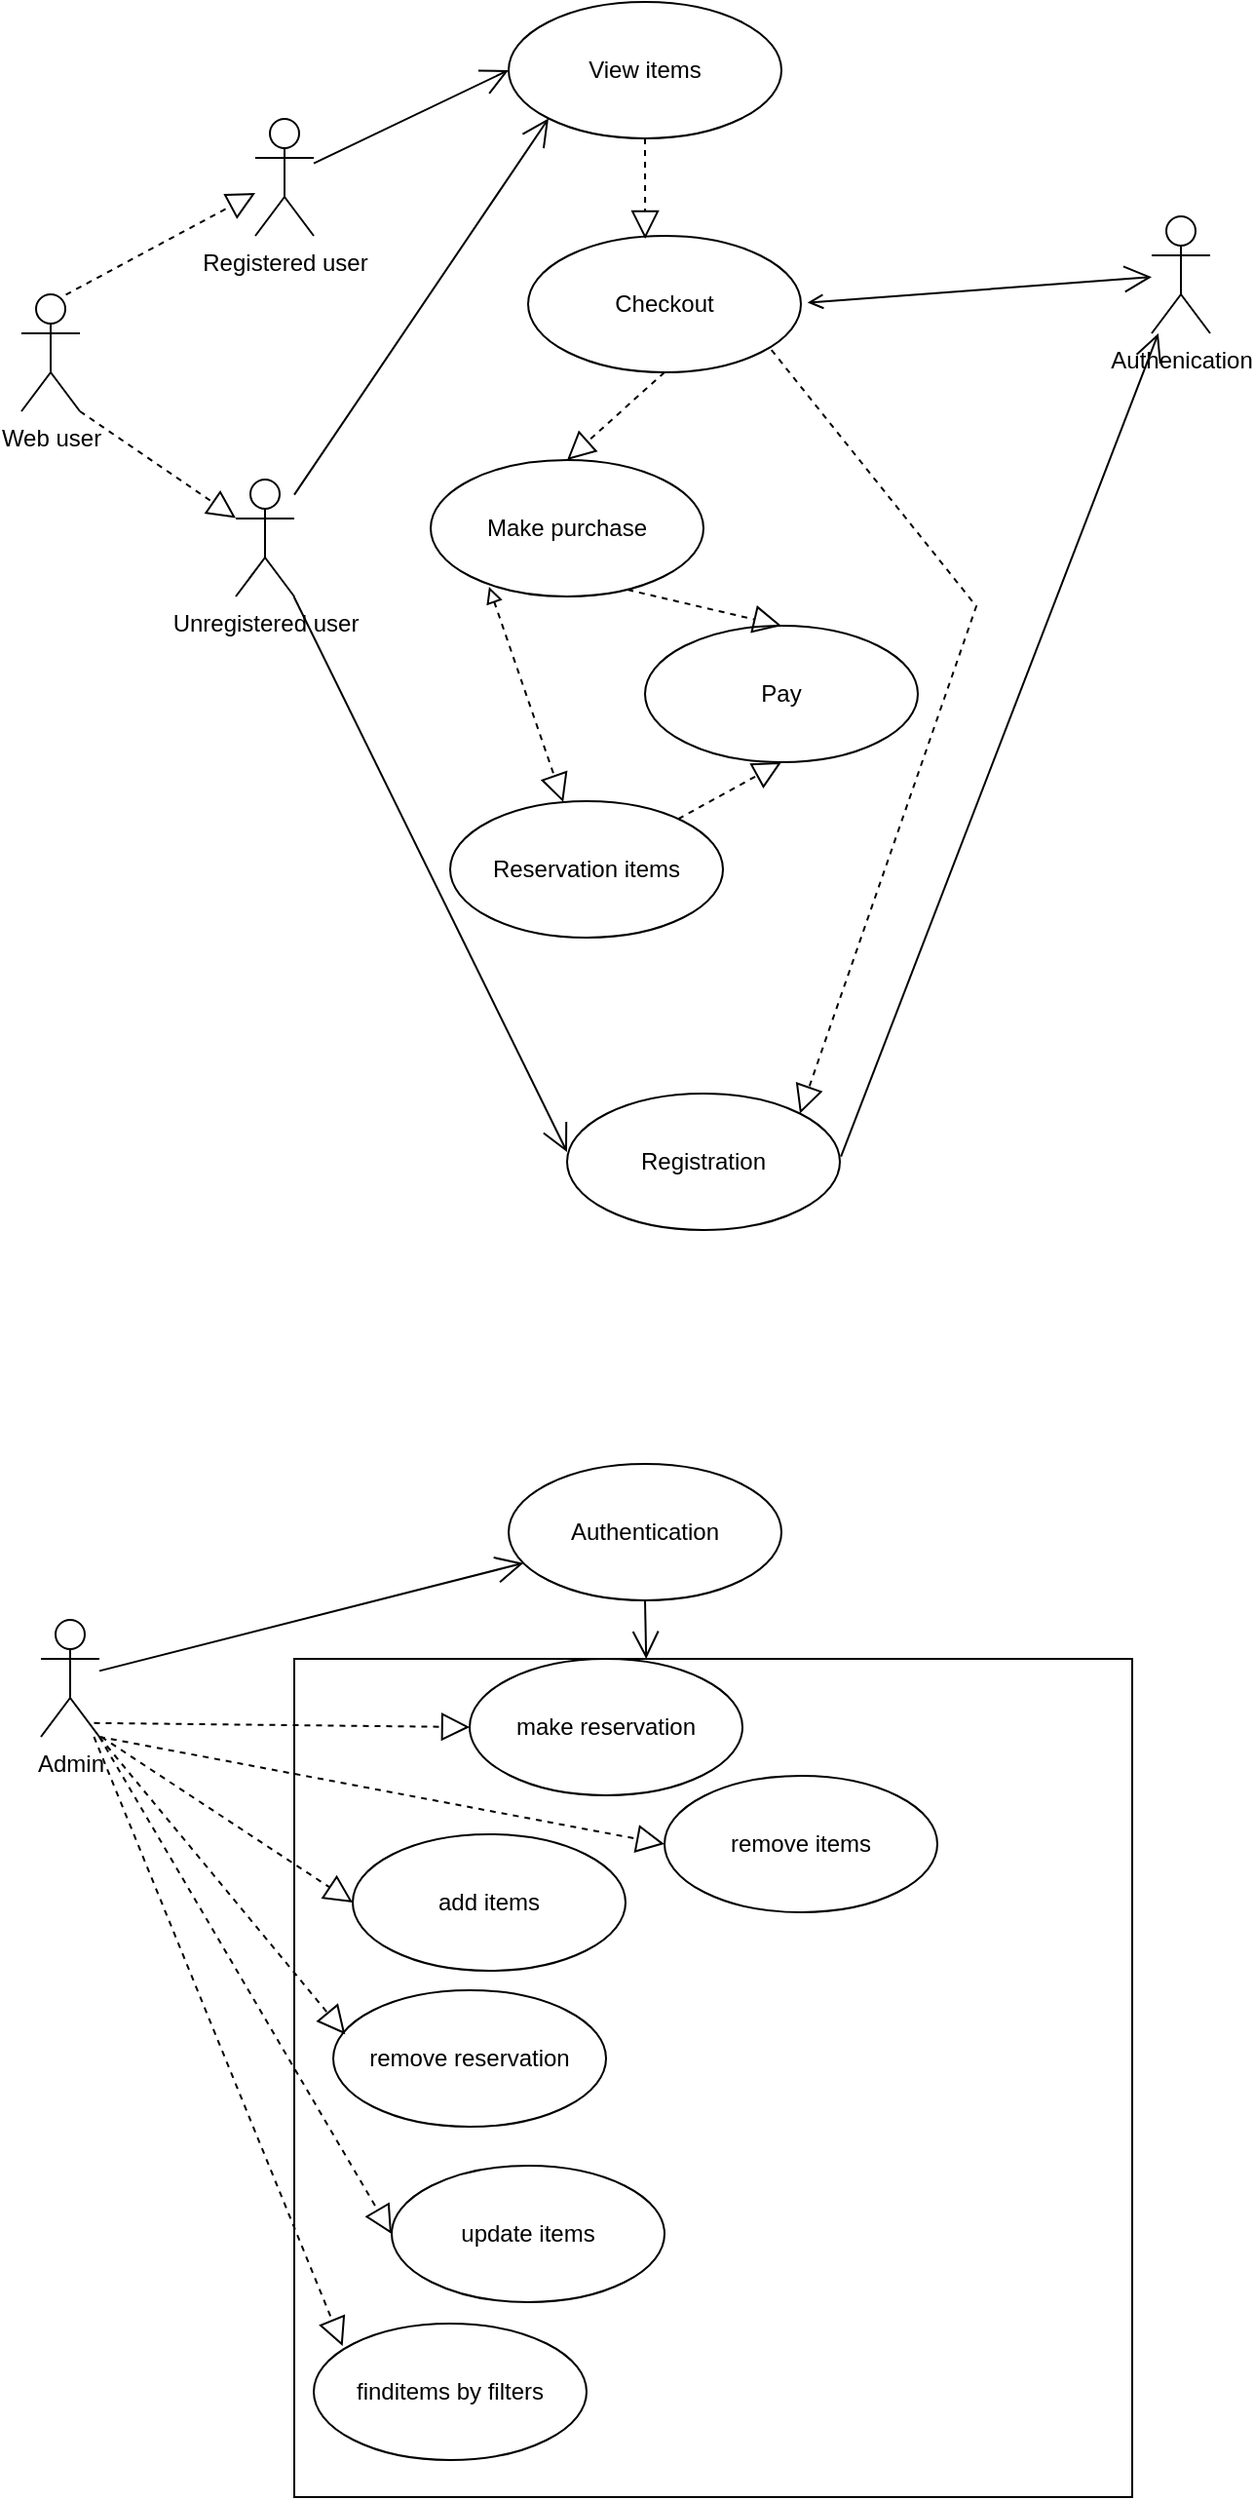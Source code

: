 <mxfile version="24.6.3" type="github">
  <diagram name="Страница — 1" id="hZCQEBm-Uqdyc_hpwsWO">
    <mxGraphModel dx="2440" dy="2171" grid="1" gridSize="10" guides="1" tooltips="1" connect="1" arrows="1" fold="1" page="1" pageScale="1" pageWidth="1169" pageHeight="827" math="0" shadow="0">
      <root>
        <mxCell id="0" />
        <mxCell id="1" parent="0" />
        <mxCell id="TebHabweQv4qruyqAm1s-60" value="" style="whiteSpace=wrap;html=1;aspect=fixed;" vertex="1" parent="1">
          <mxGeometry x="210" y="830" width="430" height="430" as="geometry" />
        </mxCell>
        <mxCell id="TebHabweQv4qruyqAm1s-1" value="Web user" style="shape=umlActor;verticalLabelPosition=bottom;verticalAlign=top;html=1;" vertex="1" parent="1">
          <mxGeometry x="70" y="130" width="30" height="60" as="geometry" />
        </mxCell>
        <mxCell id="TebHabweQv4qruyqAm1s-3" value="Registered user" style="shape=umlActor;verticalLabelPosition=bottom;verticalAlign=top;html=1;" vertex="1" parent="1">
          <mxGeometry x="190" y="40" width="30" height="60" as="geometry" />
        </mxCell>
        <mxCell id="TebHabweQv4qruyqAm1s-4" value="Unregistered user" style="shape=umlActor;verticalLabelPosition=bottom;verticalAlign=top;html=1;" vertex="1" parent="1">
          <mxGeometry x="180" y="225" width="30" height="60" as="geometry" />
        </mxCell>
        <mxCell id="TebHabweQv4qruyqAm1s-9" value="" style="endArrow=block;dashed=1;endFill=0;endSize=12;html=1;rounded=0;exitX=0.76;exitY=0.003;exitDx=0;exitDy=0;exitPerimeter=0;" edge="1" parent="1" source="TebHabweQv4qruyqAm1s-1" target="TebHabweQv4qruyqAm1s-3">
          <mxGeometry width="160" relative="1" as="geometry">
            <mxPoint x="190" y="150" as="sourcePoint" />
            <mxPoint x="350" y="150" as="targetPoint" />
          </mxGeometry>
        </mxCell>
        <mxCell id="TebHabweQv4qruyqAm1s-10" value="" style="endArrow=block;dashed=1;endFill=0;endSize=12;html=1;rounded=0;exitX=1;exitY=1;exitDx=0;exitDy=0;exitPerimeter=0;" edge="1" parent="1" source="TebHabweQv4qruyqAm1s-1" target="TebHabweQv4qruyqAm1s-4">
          <mxGeometry width="160" relative="1" as="geometry">
            <mxPoint x="190" y="150" as="sourcePoint" />
            <mxPoint x="350" y="150" as="targetPoint" />
          </mxGeometry>
        </mxCell>
        <mxCell id="TebHabweQv4qruyqAm1s-11" value="Make purchase" style="ellipse;whiteSpace=wrap;html=1;" vertex="1" parent="1">
          <mxGeometry x="280" y="215" width="140" height="70" as="geometry" />
        </mxCell>
        <mxCell id="TebHabweQv4qruyqAm1s-12" value="View items" style="ellipse;whiteSpace=wrap;html=1;" vertex="1" parent="1">
          <mxGeometry x="320" y="-20" width="140" height="70" as="geometry" />
        </mxCell>
        <mxCell id="TebHabweQv4qruyqAm1s-13" value="Checkout" style="ellipse;whiteSpace=wrap;html=1;" vertex="1" parent="1">
          <mxGeometry x="330" y="100" width="140" height="70" as="geometry" />
        </mxCell>
        <mxCell id="TebHabweQv4qruyqAm1s-14" value="Registration" style="ellipse;whiteSpace=wrap;html=1;" vertex="1" parent="1">
          <mxGeometry x="350" y="540" width="140" height="70" as="geometry" />
        </mxCell>
        <mxCell id="TebHabweQv4qruyqAm1s-19" value="" style="endArrow=open;endFill=1;endSize=12;html=1;rounded=0;entryX=0;entryY=1;entryDx=0;entryDy=0;" edge="1" parent="1" source="TebHabweQv4qruyqAm1s-4" target="TebHabweQv4qruyqAm1s-12">
          <mxGeometry width="160" relative="1" as="geometry">
            <mxPoint x="70" y="90" as="sourcePoint" />
            <mxPoint x="230" y="90" as="targetPoint" />
          </mxGeometry>
        </mxCell>
        <mxCell id="TebHabweQv4qruyqAm1s-20" value="" style="endArrow=open;endFill=1;endSize=12;html=1;rounded=0;entryX=0;entryY=0.429;entryDx=0;entryDy=0;entryPerimeter=0;" edge="1" parent="1" source="TebHabweQv4qruyqAm1s-4" target="TebHabweQv4qruyqAm1s-14">
          <mxGeometry width="160" relative="1" as="geometry">
            <mxPoint x="70" y="90" as="sourcePoint" />
            <mxPoint x="230" y="90" as="targetPoint" />
          </mxGeometry>
        </mxCell>
        <mxCell id="TebHabweQv4qruyqAm1s-21" value="" style="endArrow=open;endFill=1;endSize=12;html=1;rounded=0;entryX=0;entryY=0.5;entryDx=0;entryDy=0;" edge="1" parent="1" source="TebHabweQv4qruyqAm1s-3" target="TebHabweQv4qruyqAm1s-12">
          <mxGeometry width="160" relative="1" as="geometry">
            <mxPoint x="220" y="40" as="sourcePoint" />
            <mxPoint x="380" y="40" as="targetPoint" />
          </mxGeometry>
        </mxCell>
        <mxCell id="TebHabweQv4qruyqAm1s-22" value="" style="endArrow=block;dashed=1;endFill=0;endSize=12;html=1;rounded=0;exitX=0.5;exitY=1;exitDx=0;exitDy=0;entryX=0.429;entryY=0.022;entryDx=0;entryDy=0;entryPerimeter=0;" edge="1" parent="1" source="TebHabweQv4qruyqAm1s-12" target="TebHabweQv4qruyqAm1s-13">
          <mxGeometry width="160" relative="1" as="geometry">
            <mxPoint x="70" y="90" as="sourcePoint" />
            <mxPoint x="230" y="90" as="targetPoint" />
          </mxGeometry>
        </mxCell>
        <mxCell id="TebHabweQv4qruyqAm1s-23" value="" style="endArrow=block;dashed=1;endFill=0;endSize=12;html=1;rounded=0;exitX=0.892;exitY=0.836;exitDx=0;exitDy=0;entryX=1;entryY=0;entryDx=0;entryDy=0;exitPerimeter=0;" edge="1" parent="1" source="TebHabweQv4qruyqAm1s-13" target="TebHabweQv4qruyqAm1s-14">
          <mxGeometry width="160" relative="1" as="geometry">
            <mxPoint x="70" y="90" as="sourcePoint" />
            <mxPoint x="230" y="90" as="targetPoint" />
            <Array as="points">
              <mxPoint x="560" y="290" />
            </Array>
          </mxGeometry>
        </mxCell>
        <mxCell id="TebHabweQv4qruyqAm1s-24" value="" style="endArrow=block;dashed=1;endFill=0;endSize=12;html=1;rounded=0;exitX=0.5;exitY=1;exitDx=0;exitDy=0;entryX=0.5;entryY=0;entryDx=0;entryDy=0;" edge="1" parent="1" source="TebHabweQv4qruyqAm1s-13" target="TebHabweQv4qruyqAm1s-11">
          <mxGeometry width="160" relative="1" as="geometry">
            <mxPoint x="70" y="90" as="sourcePoint" />
            <mxPoint x="230" y="90" as="targetPoint" />
          </mxGeometry>
        </mxCell>
        <mxCell id="TebHabweQv4qruyqAm1s-25" value="Authenication" style="shape=umlActor;verticalLabelPosition=bottom;verticalAlign=top;html=1;" vertex="1" parent="1">
          <mxGeometry x="650" y="90" width="30" height="60" as="geometry" />
        </mxCell>
        <mxCell id="TebHabweQv4qruyqAm1s-26" value="" style="endArrow=open;endFill=1;endSize=12;html=1;rounded=0;exitX=1.024;exitY=0.489;exitDx=0;exitDy=0;exitPerimeter=0;startArrow=open;startFill=0;" edge="1" parent="1" source="TebHabweQv4qruyqAm1s-13" target="TebHabweQv4qruyqAm1s-25">
          <mxGeometry width="160" relative="1" as="geometry">
            <mxPoint x="240" y="120" as="sourcePoint" />
            <mxPoint x="400" y="120" as="targetPoint" />
          </mxGeometry>
        </mxCell>
        <mxCell id="TebHabweQv4qruyqAm1s-27" value="" style="endArrow=open;endFill=1;endSize=12;html=1;rounded=0;exitX=1.004;exitY=0.462;exitDx=0;exitDy=0;exitPerimeter=0;" edge="1" parent="1" source="TebHabweQv4qruyqAm1s-14" target="TebHabweQv4qruyqAm1s-25">
          <mxGeometry width="160" relative="1" as="geometry">
            <mxPoint x="240" y="120" as="sourcePoint" />
            <mxPoint x="400" y="120" as="targetPoint" />
          </mxGeometry>
        </mxCell>
        <mxCell id="TebHabweQv4qruyqAm1s-28" value="Admin" style="shape=umlActor;verticalLabelPosition=bottom;verticalAlign=top;html=1;" vertex="1" parent="1">
          <mxGeometry x="80" y="810" width="30" height="60" as="geometry" />
        </mxCell>
        <mxCell id="TebHabweQv4qruyqAm1s-46" value="" style="endArrow=open;endFill=1;endSize=12;html=1;rounded=0;startArrow=none;startFill=0;" edge="1" parent="1" source="TebHabweQv4qruyqAm1s-28" target="TebHabweQv4qruyqAm1s-47">
          <mxGeometry width="160" relative="1" as="geometry">
            <mxPoint x="100" y="750" as="sourcePoint" />
            <mxPoint x="260" y="750" as="targetPoint" />
          </mxGeometry>
        </mxCell>
        <mxCell id="TebHabweQv4qruyqAm1s-47" value="Authentication" style="ellipse;whiteSpace=wrap;html=1;" vertex="1" parent="1">
          <mxGeometry x="320" y="730" width="140" height="70" as="geometry" />
        </mxCell>
        <mxCell id="TebHabweQv4qruyqAm1s-48" value="add items" style="ellipse;whiteSpace=wrap;html=1;" vertex="1" parent="1">
          <mxGeometry x="240" y="920" width="140" height="70" as="geometry" />
        </mxCell>
        <mxCell id="TebHabweQv4qruyqAm1s-49" value="make reservation" style="ellipse;whiteSpace=wrap;html=1;" vertex="1" parent="1">
          <mxGeometry x="300" y="830" width="140" height="70" as="geometry" />
        </mxCell>
        <mxCell id="TebHabweQv4qruyqAm1s-50" value="update items" style="ellipse;whiteSpace=wrap;html=1;" vertex="1" parent="1">
          <mxGeometry x="260" y="1090" width="140" height="70" as="geometry" />
        </mxCell>
        <mxCell id="TebHabweQv4qruyqAm1s-51" value="remove items" style="ellipse;whiteSpace=wrap;html=1;" vertex="1" parent="1">
          <mxGeometry x="400" y="890" width="140" height="70" as="geometry" />
        </mxCell>
        <mxCell id="TebHabweQv4qruyqAm1s-52" value="finditems by filters" style="ellipse;whiteSpace=wrap;html=1;" vertex="1" parent="1">
          <mxGeometry x="220" y="1171" width="140" height="70" as="geometry" />
        </mxCell>
        <mxCell id="TebHabweQv4qruyqAm1s-53" value="remove reservation" style="ellipse;whiteSpace=wrap;html=1;" vertex="1" parent="1">
          <mxGeometry x="230" y="1000" width="140" height="70" as="geometry" />
        </mxCell>
        <mxCell id="TebHabweQv4qruyqAm1s-54" value="Reservation items" style="ellipse;whiteSpace=wrap;html=1;" vertex="1" parent="1">
          <mxGeometry x="290" y="390" width="140" height="70" as="geometry" />
        </mxCell>
        <mxCell id="TebHabweQv4qruyqAm1s-55" value="Pay" style="ellipse;whiteSpace=wrap;html=1;" vertex="1" parent="1">
          <mxGeometry x="390" y="300" width="140" height="70" as="geometry" />
        </mxCell>
        <mxCell id="TebHabweQv4qruyqAm1s-56" value="" style="endArrow=block;dashed=1;endFill=0;endSize=12;html=1;rounded=0;exitX=0.214;exitY=0.929;exitDx=0;exitDy=0;exitPerimeter=0;startArrow=block;startFill=0;" edge="1" parent="1" source="TebHabweQv4qruyqAm1s-11" target="TebHabweQv4qruyqAm1s-54">
          <mxGeometry width="160" relative="1" as="geometry">
            <mxPoint x="50" y="400" as="sourcePoint" />
            <mxPoint x="210" y="400" as="targetPoint" />
          </mxGeometry>
        </mxCell>
        <mxCell id="TebHabweQv4qruyqAm1s-57" value="" style="endArrow=block;dashed=1;endFill=0;endSize=12;html=1;rounded=0;exitX=0.722;exitY=0.951;exitDx=0;exitDy=0;exitPerimeter=0;startArrow=none;startFill=0;entryX=0.5;entryY=0;entryDx=0;entryDy=0;" edge="1" parent="1" source="TebHabweQv4qruyqAm1s-11" target="TebHabweQv4qruyqAm1s-55">
          <mxGeometry width="160" relative="1" as="geometry">
            <mxPoint x="320" y="290" as="sourcePoint" />
            <mxPoint x="358" y="401" as="targetPoint" />
          </mxGeometry>
        </mxCell>
        <mxCell id="TebHabweQv4qruyqAm1s-58" value="" style="endArrow=block;dashed=1;endFill=0;endSize=12;html=1;rounded=0;startArrow=none;startFill=0;entryX=0.5;entryY=1;entryDx=0;entryDy=0;" edge="1" parent="1" source="TebHabweQv4qruyqAm1s-54" target="TebHabweQv4qruyqAm1s-55">
          <mxGeometry width="160" relative="1" as="geometry">
            <mxPoint x="391" y="292" as="sourcePoint" />
            <mxPoint x="470" y="310" as="targetPoint" />
          </mxGeometry>
        </mxCell>
        <mxCell id="TebHabweQv4qruyqAm1s-61" value="" style="endArrow=open;endFill=1;endSize=12;html=1;rounded=0;exitX=0.5;exitY=1;exitDx=0;exitDy=0;entryX=0.42;entryY=0;entryDx=0;entryDy=0;entryPerimeter=0;" edge="1" parent="1" source="TebHabweQv4qruyqAm1s-47" target="TebHabweQv4qruyqAm1s-60">
          <mxGeometry width="160" relative="1" as="geometry">
            <mxPoint x="50" y="910" as="sourcePoint" />
            <mxPoint x="210" y="910" as="targetPoint" />
          </mxGeometry>
        </mxCell>
        <mxCell id="TebHabweQv4qruyqAm1s-62" value="" style="endArrow=block;dashed=1;endFill=0;endSize=12;html=1;rounded=0;exitX=0.908;exitY=0.882;exitDx=0;exitDy=0;exitPerimeter=0;entryX=0;entryY=0.5;entryDx=0;entryDy=0;" edge="1" parent="1" source="TebHabweQv4qruyqAm1s-28" target="TebHabweQv4qruyqAm1s-49">
          <mxGeometry width="160" relative="1" as="geometry">
            <mxPoint x="50" y="910" as="sourcePoint" />
            <mxPoint x="210" y="910" as="targetPoint" />
          </mxGeometry>
        </mxCell>
        <mxCell id="TebHabweQv4qruyqAm1s-63" value="" style="endArrow=block;dashed=1;endFill=0;endSize=12;html=1;rounded=0;exitX=0.722;exitY=0.951;exitDx=0;exitDy=0;exitPerimeter=0;startArrow=none;startFill=0;entryX=0;entryY=0.5;entryDx=0;entryDy=0;" edge="1" parent="1" target="TebHabweQv4qruyqAm1s-48">
          <mxGeometry width="160" relative="1" as="geometry">
            <mxPoint x="111" y="870" as="sourcePoint" />
            <mxPoint x="190" y="888" as="targetPoint" />
          </mxGeometry>
        </mxCell>
        <mxCell id="TebHabweQv4qruyqAm1s-64" value="" style="endArrow=block;dashed=1;endFill=0;endSize=12;html=1;rounded=0;exitX=0.722;exitY=0.951;exitDx=0;exitDy=0;exitPerimeter=0;startArrow=none;startFill=0;entryX=0;entryY=0.5;entryDx=0;entryDy=0;" edge="1" parent="1" target="TebHabweQv4qruyqAm1s-51">
          <mxGeometry width="160" relative="1" as="geometry">
            <mxPoint x="110" y="870" as="sourcePoint" />
            <mxPoint x="189" y="888" as="targetPoint" />
          </mxGeometry>
        </mxCell>
        <mxCell id="TebHabweQv4qruyqAm1s-65" value="" style="endArrow=block;dashed=1;endFill=0;endSize=12;html=1;rounded=0;exitX=1;exitY=1;exitDx=0;exitDy=0;exitPerimeter=0;startArrow=none;startFill=0;entryX=0;entryY=0.5;entryDx=0;entryDy=0;" edge="1" parent="1" source="TebHabweQv4qruyqAm1s-28" target="TebHabweQv4qruyqAm1s-50">
          <mxGeometry width="160" relative="1" as="geometry">
            <mxPoint x="13.84" y="940" as="sourcePoint" />
            <mxPoint x="290.0" y="1101.24" as="targetPoint" />
          </mxGeometry>
        </mxCell>
        <mxCell id="TebHabweQv4qruyqAm1s-66" value="" style="endArrow=block;dashed=1;endFill=0;endSize=12;html=1;rounded=0;startArrow=none;startFill=0;entryX=0.106;entryY=0.165;entryDx=0;entryDy=0;entryPerimeter=0;" edge="1" parent="1" source="TebHabweQv4qruyqAm1s-28" target="TebHabweQv4qruyqAm1s-52">
          <mxGeometry width="160" relative="1" as="geometry">
            <mxPoint x="60" y="1000" as="sourcePoint" />
            <mxPoint x="139" y="1018" as="targetPoint" />
          </mxGeometry>
        </mxCell>
        <mxCell id="TebHabweQv4qruyqAm1s-67" value="" style="endArrow=block;dashed=1;endFill=0;endSize=12;html=1;rounded=0;startArrow=none;startFill=0;entryX=0.044;entryY=0.323;entryDx=0;entryDy=0;entryPerimeter=0;" edge="1" parent="1" target="TebHabweQv4qruyqAm1s-53">
          <mxGeometry width="160" relative="1" as="geometry">
            <mxPoint x="110" y="870" as="sourcePoint" />
            <mxPoint x="520" y="360" as="targetPoint" />
          </mxGeometry>
        </mxCell>
      </root>
    </mxGraphModel>
  </diagram>
</mxfile>
